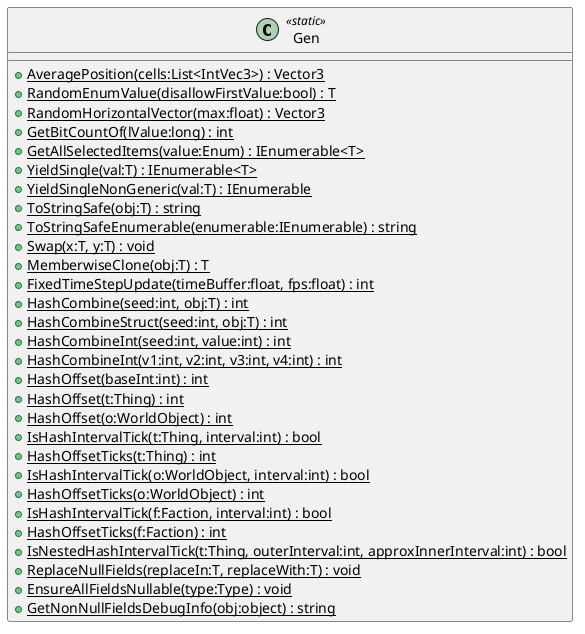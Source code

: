 @startuml
class Gen <<static>> {
    + {static} AveragePosition(cells:List<IntVec3>) : Vector3
    + {static} RandomEnumValue(disallowFirstValue:bool) : T
    + {static} RandomHorizontalVector(max:float) : Vector3
    + {static} GetBitCountOf(lValue:long) : int
    + {static} GetAllSelectedItems(value:Enum) : IEnumerable<T>
    + {static} YieldSingle(val:T) : IEnumerable<T>
    + {static} YieldSingleNonGeneric(val:T) : IEnumerable
    + {static} ToStringSafe(obj:T) : string
    + {static} ToStringSafeEnumerable(enumerable:IEnumerable) : string
    + {static} Swap(x:T, y:T) : void
    + {static} MemberwiseClone(obj:T) : T
    + {static} FixedTimeStepUpdate(timeBuffer:float, fps:float) : int
    + {static} HashCombine(seed:int, obj:T) : int
    + {static} HashCombineStruct(seed:int, obj:T) : int
    + {static} HashCombineInt(seed:int, value:int) : int
    + {static} HashCombineInt(v1:int, v2:int, v3:int, v4:int) : int
    + {static} HashOffset(baseInt:int) : int
    + {static} HashOffset(t:Thing) : int
    + {static} HashOffset(o:WorldObject) : int
    + {static} IsHashIntervalTick(t:Thing, interval:int) : bool
    + {static} HashOffsetTicks(t:Thing) : int
    + {static} IsHashIntervalTick(o:WorldObject, interval:int) : bool
    + {static} HashOffsetTicks(o:WorldObject) : int
    + {static} IsHashIntervalTick(f:Faction, interval:int) : bool
    + {static} HashOffsetTicks(f:Faction) : int
    + {static} IsNestedHashIntervalTick(t:Thing, outerInterval:int, approxInnerInterval:int) : bool
    + {static} ReplaceNullFields(replaceIn:T, replaceWith:T) : void
    + {static} EnsureAllFieldsNullable(type:Type) : void
    + {static} GetNonNullFieldsDebugInfo(obj:object) : string
}
@enduml
